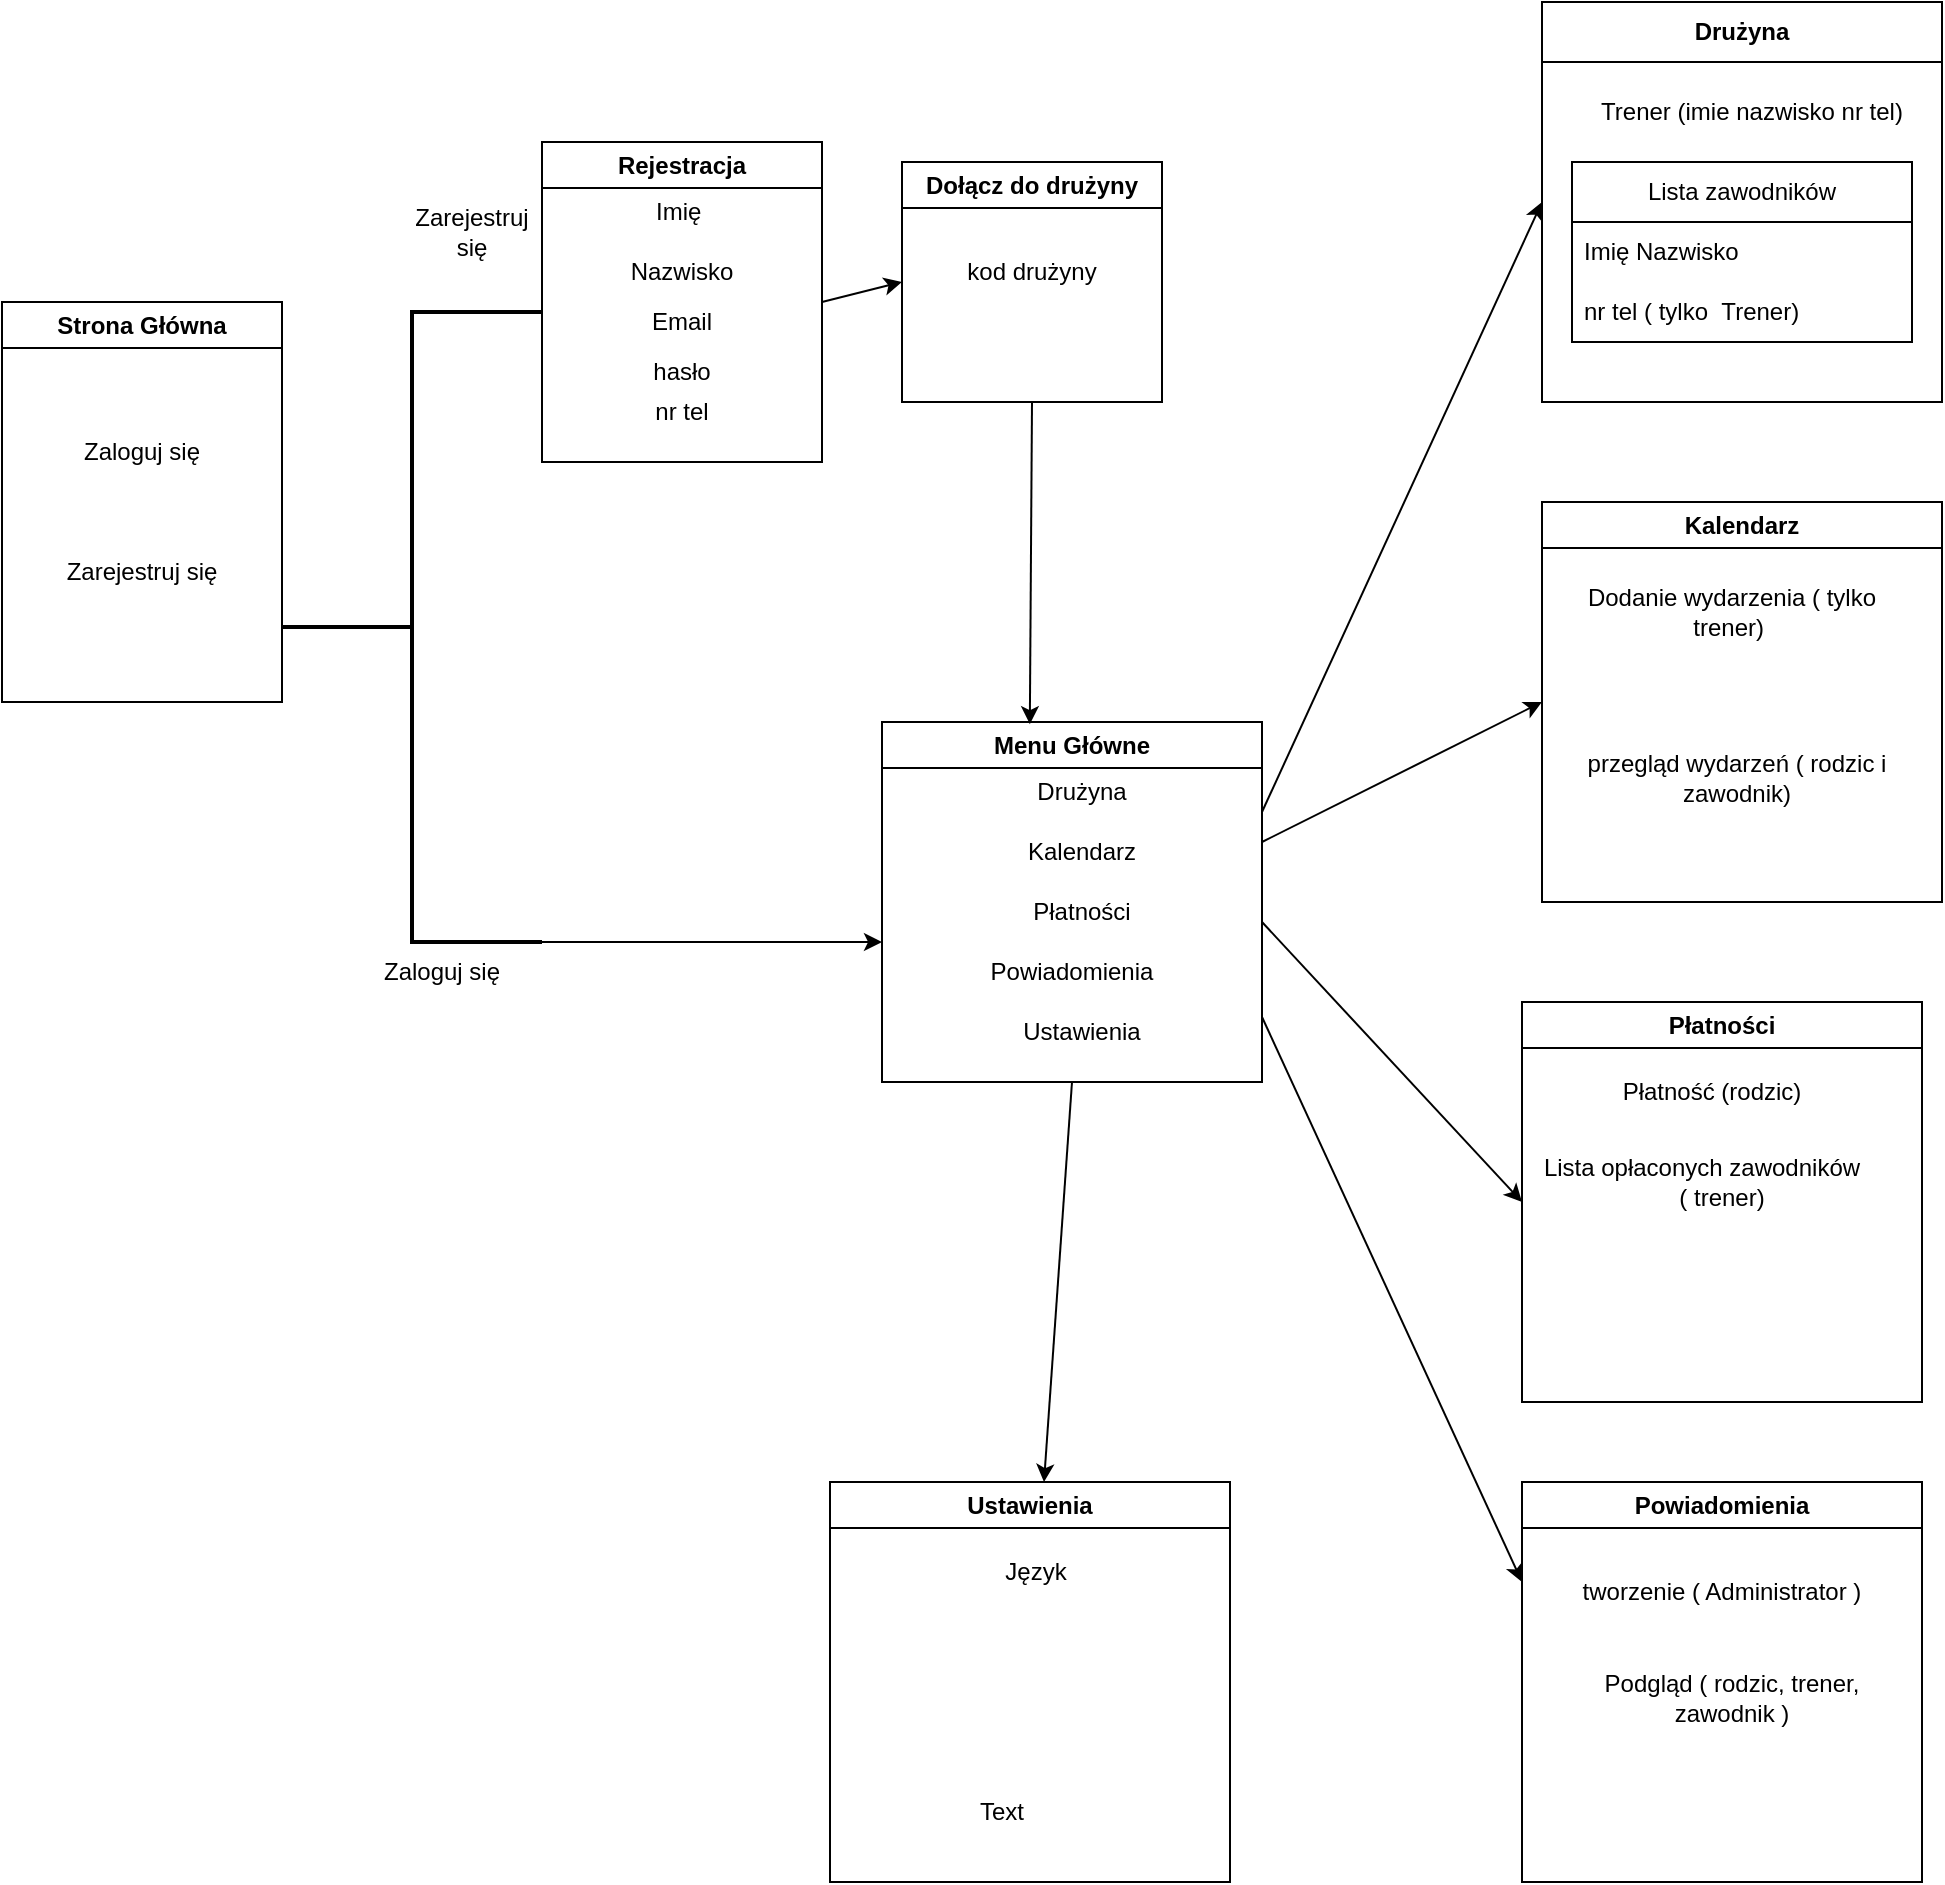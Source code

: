 <mxfile version="26.2.9">
  <diagram name="Page-1" id="g__3kYeK3XYvJIfZjNgy">
    <mxGraphModel dx="1019" dy="1773" grid="1" gridSize="10" guides="1" tooltips="1" connect="1" arrows="1" fold="1" page="1" pageScale="1" pageWidth="827" pageHeight="1169" math="0" shadow="0">
      <root>
        <mxCell id="0" />
        <mxCell id="1" parent="0" />
        <mxCell id="GRTWhs6c1ZP4dvjhobR6-2" value="" style="strokeWidth=2;html=1;shape=mxgraph.flowchart.annotation_2;align=left;labelPosition=right;pointerEvents=1;" parent="1" vertex="1">
          <mxGeometry x="140" y="85" width="130" height="315" as="geometry" />
        </mxCell>
        <mxCell id="GRTWhs6c1ZP4dvjhobR6-3" value="Zaloguj się" style="text;html=1;align=center;verticalAlign=middle;whiteSpace=wrap;rounded=0;" parent="1" vertex="1">
          <mxGeometry x="180" y="400" width="80" height="30" as="geometry" />
        </mxCell>
        <mxCell id="GRTWhs6c1ZP4dvjhobR6-4" value="Zarejestruj się" style="text;html=1;align=center;verticalAlign=middle;whiteSpace=wrap;rounded=0;" parent="1" vertex="1">
          <mxGeometry x="200" y="30" width="70" height="30" as="geometry" />
        </mxCell>
        <mxCell id="6vV1UMX7yi0fHzziR3rk-5" value="Strona Główna" style="swimlane;whiteSpace=wrap;html=1;gradientColor=default;fillColor=none;rounded=0;labelBackgroundColor=none;" vertex="1" parent="1">
          <mxGeometry y="80" width="140" height="200" as="geometry" />
        </mxCell>
        <mxCell id="6vV1UMX7yi0fHzziR3rk-6" value="Zaloguj się" style="text;html=1;align=center;verticalAlign=middle;whiteSpace=wrap;rounded=0;" vertex="1" parent="6vV1UMX7yi0fHzziR3rk-5">
          <mxGeometry y="60" width="140" height="30" as="geometry" />
        </mxCell>
        <mxCell id="6vV1UMX7yi0fHzziR3rk-7" value="Zarejestruj się" style="text;html=1;align=center;verticalAlign=middle;whiteSpace=wrap;rounded=0;" vertex="1" parent="6vV1UMX7yi0fHzziR3rk-5">
          <mxGeometry y="120" width="140" height="30" as="geometry" />
        </mxCell>
        <mxCell id="6vV1UMX7yi0fHzziR3rk-9" value="Rejestracja" style="swimlane;whiteSpace=wrap;html=1;" vertex="1" parent="1">
          <mxGeometry x="270" width="140" height="160" as="geometry" />
        </mxCell>
        <mxCell id="6vV1UMX7yi0fHzziR3rk-10" value="Imię&amp;nbsp;" style="text;html=1;align=center;verticalAlign=middle;whiteSpace=wrap;rounded=0;" vertex="1" parent="6vV1UMX7yi0fHzziR3rk-9">
          <mxGeometry y="20" width="140" height="30" as="geometry" />
        </mxCell>
        <mxCell id="6vV1UMX7yi0fHzziR3rk-11" value="Nazwisko" style="text;html=1;align=center;verticalAlign=middle;whiteSpace=wrap;rounded=0;" vertex="1" parent="6vV1UMX7yi0fHzziR3rk-9">
          <mxGeometry x="40" y="50" width="60" height="30" as="geometry" />
        </mxCell>
        <mxCell id="6vV1UMX7yi0fHzziR3rk-12" value="Email" style="text;html=1;align=center;verticalAlign=middle;whiteSpace=wrap;rounded=0;" vertex="1" parent="6vV1UMX7yi0fHzziR3rk-9">
          <mxGeometry x="40" y="75" width="60" height="30" as="geometry" />
        </mxCell>
        <mxCell id="6vV1UMX7yi0fHzziR3rk-14" value="hasło" style="text;html=1;align=center;verticalAlign=middle;whiteSpace=wrap;rounded=0;" vertex="1" parent="6vV1UMX7yi0fHzziR3rk-9">
          <mxGeometry x="40" y="100" width="60" height="30" as="geometry" />
        </mxCell>
        <mxCell id="6vV1UMX7yi0fHzziR3rk-62" value="nr tel" style="text;html=1;align=center;verticalAlign=middle;whiteSpace=wrap;rounded=0;" vertex="1" parent="6vV1UMX7yi0fHzziR3rk-9">
          <mxGeometry x="35" y="120" width="70" height="30" as="geometry" />
        </mxCell>
        <mxCell id="6vV1UMX7yi0fHzziR3rk-16" value="Menu Główne" style="swimlane;whiteSpace=wrap;html=1;" vertex="1" parent="1">
          <mxGeometry x="440" y="290" width="190" height="180" as="geometry" />
        </mxCell>
        <mxCell id="6vV1UMX7yi0fHzziR3rk-18" value="Drużyna" style="text;html=1;align=center;verticalAlign=middle;whiteSpace=wrap;rounded=0;" vertex="1" parent="6vV1UMX7yi0fHzziR3rk-16">
          <mxGeometry x="30" y="20" width="140" height="30" as="geometry" />
        </mxCell>
        <mxCell id="6vV1UMX7yi0fHzziR3rk-19" value="Kalendarz" style="text;html=1;align=center;verticalAlign=middle;whiteSpace=wrap;rounded=0;" vertex="1" parent="6vV1UMX7yi0fHzziR3rk-16">
          <mxGeometry x="30" y="50" width="140" height="30" as="geometry" />
        </mxCell>
        <mxCell id="6vV1UMX7yi0fHzziR3rk-20" value="Płatności" style="text;html=1;align=center;verticalAlign=middle;whiteSpace=wrap;rounded=0;" vertex="1" parent="6vV1UMX7yi0fHzziR3rk-16">
          <mxGeometry x="40" y="80" width="120" height="30" as="geometry" />
        </mxCell>
        <mxCell id="6vV1UMX7yi0fHzziR3rk-21" value="Ustawienia" style="text;html=1;align=center;verticalAlign=middle;whiteSpace=wrap;rounded=0;" vertex="1" parent="6vV1UMX7yi0fHzziR3rk-16">
          <mxGeometry x="10" y="140" width="180" height="30" as="geometry" />
        </mxCell>
        <mxCell id="6vV1UMX7yi0fHzziR3rk-22" value="Powiadomienia" style="text;html=1;align=center;verticalAlign=middle;whiteSpace=wrap;rounded=0;" vertex="1" parent="6vV1UMX7yi0fHzziR3rk-16">
          <mxGeometry x="40" y="110" width="110" height="30" as="geometry" />
        </mxCell>
        <mxCell id="6vV1UMX7yi0fHzziR3rk-23" value="" style="endArrow=classic;html=1;rounded=0;exitX=1;exitY=1;exitDx=0;exitDy=0;exitPerimeter=0;" edge="1" parent="1" source="GRTWhs6c1ZP4dvjhobR6-2">
          <mxGeometry width="50" height="50" relative="1" as="geometry">
            <mxPoint x="320" y="380" as="sourcePoint" />
            <mxPoint x="440" y="400" as="targetPoint" />
          </mxGeometry>
        </mxCell>
        <mxCell id="6vV1UMX7yi0fHzziR3rk-28" value="Dołącz do drużyny" style="swimlane;whiteSpace=wrap;html=1;" vertex="1" parent="1">
          <mxGeometry x="450" y="10" width="130" height="120" as="geometry" />
        </mxCell>
        <mxCell id="6vV1UMX7yi0fHzziR3rk-30" value="kod drużyny" style="text;html=1;align=center;verticalAlign=middle;whiteSpace=wrap;rounded=0;" vertex="1" parent="6vV1UMX7yi0fHzziR3rk-28">
          <mxGeometry x="25" y="40" width="80" height="30" as="geometry" />
        </mxCell>
        <mxCell id="6vV1UMX7yi0fHzziR3rk-31" value="" style="endArrow=classic;html=1;rounded=0;exitX=1;exitY=0.5;exitDx=0;exitDy=0;entryX=0;entryY=0.5;entryDx=0;entryDy=0;" edge="1" parent="1" source="6vV1UMX7yi0fHzziR3rk-9" target="6vV1UMX7yi0fHzziR3rk-28">
          <mxGeometry width="50" height="50" relative="1" as="geometry">
            <mxPoint x="310" y="300" as="sourcePoint" />
            <mxPoint x="360" y="250" as="targetPoint" />
          </mxGeometry>
        </mxCell>
        <mxCell id="6vV1UMX7yi0fHzziR3rk-32" value="" style="endArrow=classic;html=1;rounded=0;exitX=0.5;exitY=1;exitDx=0;exitDy=0;entryX=0.389;entryY=0.006;entryDx=0;entryDy=0;entryPerimeter=0;" edge="1" parent="1" source="6vV1UMX7yi0fHzziR3rk-28" target="6vV1UMX7yi0fHzziR3rk-16">
          <mxGeometry width="50" height="50" relative="1" as="geometry">
            <mxPoint x="320" y="270" as="sourcePoint" />
            <mxPoint x="370" y="220" as="targetPoint" />
          </mxGeometry>
        </mxCell>
        <mxCell id="6vV1UMX7yi0fHzziR3rk-33" value="Powiadomienia" style="swimlane;whiteSpace=wrap;html=1;" vertex="1" parent="1">
          <mxGeometry x="760" y="670" width="200" height="200" as="geometry" />
        </mxCell>
        <mxCell id="6vV1UMX7yi0fHzziR3rk-57" value="tworzenie ( Administrator )" style="text;html=1;align=center;verticalAlign=middle;whiteSpace=wrap;rounded=0;" vertex="1" parent="6vV1UMX7yi0fHzziR3rk-33">
          <mxGeometry x="10" y="40" width="180" height="30" as="geometry" />
        </mxCell>
        <mxCell id="6vV1UMX7yi0fHzziR3rk-58" value="Podgląd ( rodzic, trener, zawodnik )" style="text;html=1;align=center;verticalAlign=middle;whiteSpace=wrap;rounded=0;" vertex="1" parent="6vV1UMX7yi0fHzziR3rk-33">
          <mxGeometry x="20" y="85" width="170" height="45" as="geometry" />
        </mxCell>
        <mxCell id="6vV1UMX7yi0fHzziR3rk-38" value="Płatności" style="swimlane;whiteSpace=wrap;html=1;" vertex="1" parent="1">
          <mxGeometry x="760" y="430" width="200" height="200" as="geometry" />
        </mxCell>
        <mxCell id="6vV1UMX7yi0fHzziR3rk-53" value="Płatność (rodzic)" style="text;html=1;align=center;verticalAlign=middle;whiteSpace=wrap;rounded=0;" vertex="1" parent="6vV1UMX7yi0fHzziR3rk-38">
          <mxGeometry x="10" y="30" width="170" height="30" as="geometry" />
        </mxCell>
        <mxCell id="6vV1UMX7yi0fHzziR3rk-54" value="Lista opłaconych zawodników &amp;nbsp; &amp;nbsp; &amp;nbsp; &amp;nbsp;( trener)&amp;nbsp;" style="text;html=1;align=center;verticalAlign=middle;whiteSpace=wrap;rounded=0;" vertex="1" parent="6vV1UMX7yi0fHzziR3rk-38">
          <mxGeometry x="5" y="60" width="190" height="60" as="geometry" />
        </mxCell>
        <mxCell id="6vV1UMX7yi0fHzziR3rk-39" value="Kalendarz" style="swimlane;whiteSpace=wrap;html=1;" vertex="1" parent="1">
          <mxGeometry x="770" y="180" width="200" height="200" as="geometry" />
        </mxCell>
        <mxCell id="6vV1UMX7yi0fHzziR3rk-51" value="Dodanie wydarzenia ( tylko trener)&amp;nbsp;" style="text;html=1;align=center;verticalAlign=middle;whiteSpace=wrap;rounded=0;" vertex="1" parent="6vV1UMX7yi0fHzziR3rk-39">
          <mxGeometry x="10" y="40" width="170" height="30" as="geometry" />
        </mxCell>
        <mxCell id="6vV1UMX7yi0fHzziR3rk-52" value="przegląd wydarzeń ( rodzic i zawodnik)" style="text;html=1;align=center;verticalAlign=middle;whiteSpace=wrap;rounded=0;" vertex="1" parent="6vV1UMX7yi0fHzziR3rk-39">
          <mxGeometry x="15" y="85" width="165" height="105" as="geometry" />
        </mxCell>
        <mxCell id="6vV1UMX7yi0fHzziR3rk-40" value="Drużyna" style="swimlane;whiteSpace=wrap;html=1;startSize=30;" vertex="1" parent="1">
          <mxGeometry x="770" y="-70" width="200" height="200" as="geometry" />
        </mxCell>
        <mxCell id="6vV1UMX7yi0fHzziR3rk-45" value="Trener (imie nazwisko nr tel)" style="text;html=1;align=center;verticalAlign=middle;whiteSpace=wrap;rounded=0;" vertex="1" parent="6vV1UMX7yi0fHzziR3rk-40">
          <mxGeometry x="10" y="40" width="190" height="30" as="geometry" />
        </mxCell>
        <mxCell id="6vV1UMX7yi0fHzziR3rk-46" value="Lista zawodników" style="swimlane;fontStyle=0;childLayout=stackLayout;horizontal=1;startSize=30;horizontalStack=0;resizeParent=1;resizeParentMax=0;resizeLast=0;collapsible=1;marginBottom=0;whiteSpace=wrap;html=1;" vertex="1" parent="6vV1UMX7yi0fHzziR3rk-40">
          <mxGeometry x="15" y="80" width="170" height="90" as="geometry" />
        </mxCell>
        <mxCell id="6vV1UMX7yi0fHzziR3rk-47" value="Imię Nazwisko&amp;nbsp;" style="text;strokeColor=none;fillColor=none;align=left;verticalAlign=middle;spacingLeft=4;spacingRight=4;overflow=hidden;points=[[0,0.5],[1,0.5]];portConstraint=eastwest;rotatable=0;whiteSpace=wrap;html=1;" vertex="1" parent="6vV1UMX7yi0fHzziR3rk-46">
          <mxGeometry y="30" width="170" height="30" as="geometry" />
        </mxCell>
        <mxCell id="6vV1UMX7yi0fHzziR3rk-49" value="nr tel ( tylko &amp;nbsp;Trener)" style="text;strokeColor=none;fillColor=none;align=left;verticalAlign=middle;spacingLeft=4;spacingRight=4;overflow=hidden;points=[[0,0.5],[1,0.5]];portConstraint=eastwest;rotatable=0;whiteSpace=wrap;html=1;" vertex="1" parent="6vV1UMX7yi0fHzziR3rk-46">
          <mxGeometry y="60" width="170" height="30" as="geometry" />
        </mxCell>
        <mxCell id="6vV1UMX7yi0fHzziR3rk-41" value="Ustawienia" style="swimlane;whiteSpace=wrap;html=1;" vertex="1" parent="1">
          <mxGeometry x="414" y="670" width="200" height="200" as="geometry" />
        </mxCell>
        <mxCell id="6vV1UMX7yi0fHzziR3rk-60" value="Język" style="text;html=1;align=center;verticalAlign=middle;whiteSpace=wrap;rounded=0;" vertex="1" parent="6vV1UMX7yi0fHzziR3rk-41">
          <mxGeometry x="16" y="30" width="174" height="30" as="geometry" />
        </mxCell>
        <mxCell id="6vV1UMX7yi0fHzziR3rk-63" value="Text" style="text;html=1;align=center;verticalAlign=middle;whiteSpace=wrap;rounded=0;" vertex="1" parent="6vV1UMX7yi0fHzziR3rk-41">
          <mxGeometry x="56" y="150" width="60" height="30" as="geometry" />
        </mxCell>
        <mxCell id="6vV1UMX7yi0fHzziR3rk-42" value="" style="endArrow=classic;html=1;rounded=0;exitX=1;exitY=0.25;exitDx=0;exitDy=0;entryX=0;entryY=0.5;entryDx=0;entryDy=0;" edge="1" parent="1" source="6vV1UMX7yi0fHzziR3rk-16" target="6vV1UMX7yi0fHzziR3rk-40">
          <mxGeometry width="50" height="50" relative="1" as="geometry">
            <mxPoint x="660" y="260" as="sourcePoint" />
            <mxPoint x="710" y="210" as="targetPoint" />
          </mxGeometry>
        </mxCell>
        <mxCell id="6vV1UMX7yi0fHzziR3rk-50" value="" style="endArrow=classic;html=1;rounded=0;entryX=0;entryY=0.5;entryDx=0;entryDy=0;" edge="1" parent="1" target="6vV1UMX7yi0fHzziR3rk-39">
          <mxGeometry width="50" height="50" relative="1" as="geometry">
            <mxPoint x="630" y="350" as="sourcePoint" />
            <mxPoint x="710" y="300" as="targetPoint" />
          </mxGeometry>
        </mxCell>
        <mxCell id="6vV1UMX7yi0fHzziR3rk-55" value="" style="endArrow=classic;html=1;rounded=0;entryX=0;entryY=0.5;entryDx=0;entryDy=0;" edge="1" parent="1" target="6vV1UMX7yi0fHzziR3rk-38">
          <mxGeometry width="50" height="50" relative="1" as="geometry">
            <mxPoint x="630" y="390" as="sourcePoint" />
            <mxPoint x="670" y="530" as="targetPoint" />
          </mxGeometry>
        </mxCell>
        <mxCell id="6vV1UMX7yi0fHzziR3rk-56" value="" style="endArrow=classic;html=1;rounded=0;exitX=1;exitY=0.25;exitDx=0;exitDy=0;entryX=0;entryY=0.25;entryDx=0;entryDy=0;" edge="1" parent="1" source="6vV1UMX7yi0fHzziR3rk-21" target="6vV1UMX7yi0fHzziR3rk-33">
          <mxGeometry width="50" height="50" relative="1" as="geometry">
            <mxPoint x="620" y="580" as="sourcePoint" />
            <mxPoint x="670" y="530" as="targetPoint" />
          </mxGeometry>
        </mxCell>
        <mxCell id="6vV1UMX7yi0fHzziR3rk-59" value="" style="endArrow=classic;html=1;rounded=0;exitX=0.5;exitY=1;exitDx=0;exitDy=0;" edge="1" parent="1" source="6vV1UMX7yi0fHzziR3rk-16" target="6vV1UMX7yi0fHzziR3rk-41">
          <mxGeometry width="50" height="50" relative="1" as="geometry">
            <mxPoint x="620" y="580" as="sourcePoint" />
            <mxPoint x="670" y="530" as="targetPoint" />
          </mxGeometry>
        </mxCell>
      </root>
    </mxGraphModel>
  </diagram>
</mxfile>
